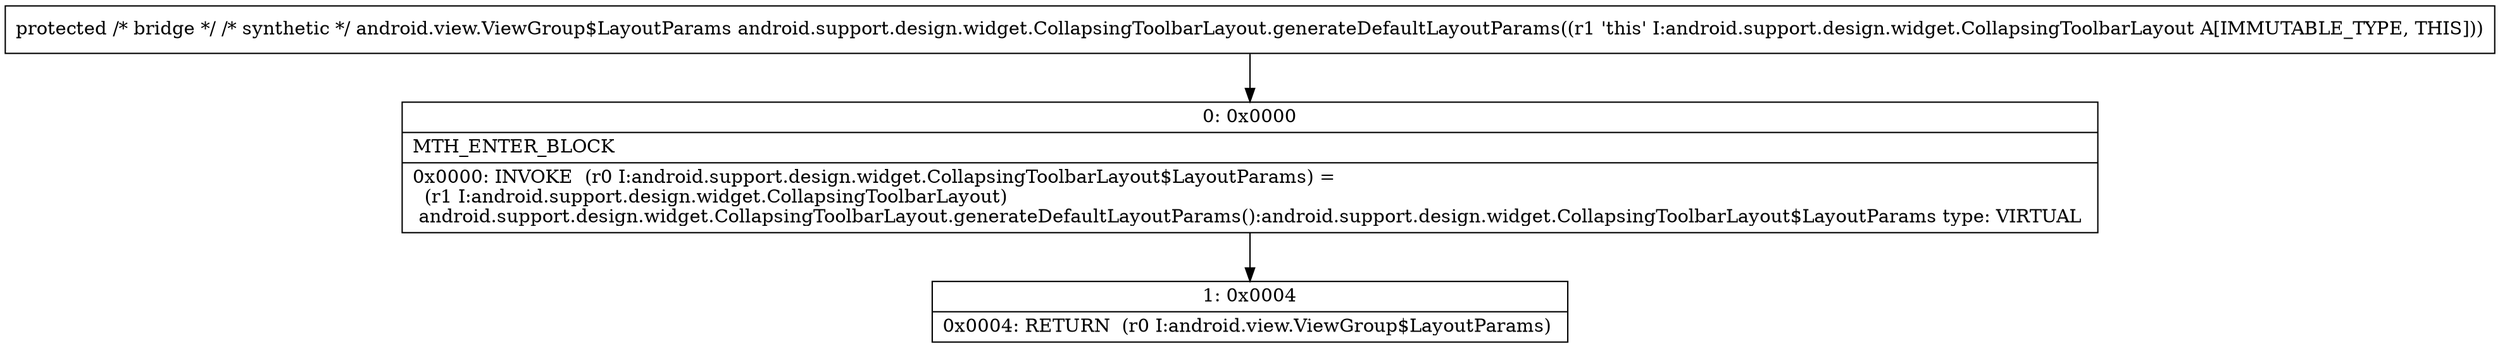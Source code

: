 digraph "CFG forandroid.support.design.widget.CollapsingToolbarLayout.generateDefaultLayoutParams()Landroid\/view\/ViewGroup$LayoutParams;" {
Node_0 [shape=record,label="{0\:\ 0x0000|MTH_ENTER_BLOCK\l|0x0000: INVOKE  (r0 I:android.support.design.widget.CollapsingToolbarLayout$LayoutParams) = \l  (r1 I:android.support.design.widget.CollapsingToolbarLayout)\l android.support.design.widget.CollapsingToolbarLayout.generateDefaultLayoutParams():android.support.design.widget.CollapsingToolbarLayout$LayoutParams type: VIRTUAL \l}"];
Node_1 [shape=record,label="{1\:\ 0x0004|0x0004: RETURN  (r0 I:android.view.ViewGroup$LayoutParams) \l}"];
MethodNode[shape=record,label="{protected \/* bridge *\/ \/* synthetic *\/ android.view.ViewGroup$LayoutParams android.support.design.widget.CollapsingToolbarLayout.generateDefaultLayoutParams((r1 'this' I:android.support.design.widget.CollapsingToolbarLayout A[IMMUTABLE_TYPE, THIS])) }"];
MethodNode -> Node_0;
Node_0 -> Node_1;
}

